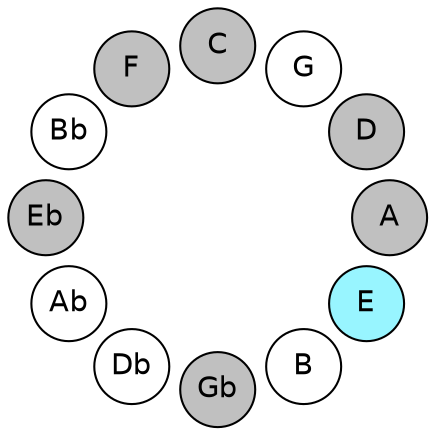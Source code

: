 
graph {

layout = circo;
mindist = .1

node [shape = circle, fontname = Helvetica, margin = 0, style = filled]
edge [style=invis]

subgraph 1 {
	E -- B -- Gb -- Db -- Ab -- Eb -- Bb -- F -- C -- G -- D -- A -- E
}

E [fillcolor = cadetblue1];
B [fillcolor = white];
Gb [fillcolor = gray];
Db [fillcolor = white];
Ab [fillcolor = white];
Eb [fillcolor = gray];
Bb [fillcolor = white];
F [fillcolor = gray];
C [fillcolor = gray];
G [fillcolor = white];
D [fillcolor = gray];
A [fillcolor = gray];
}
